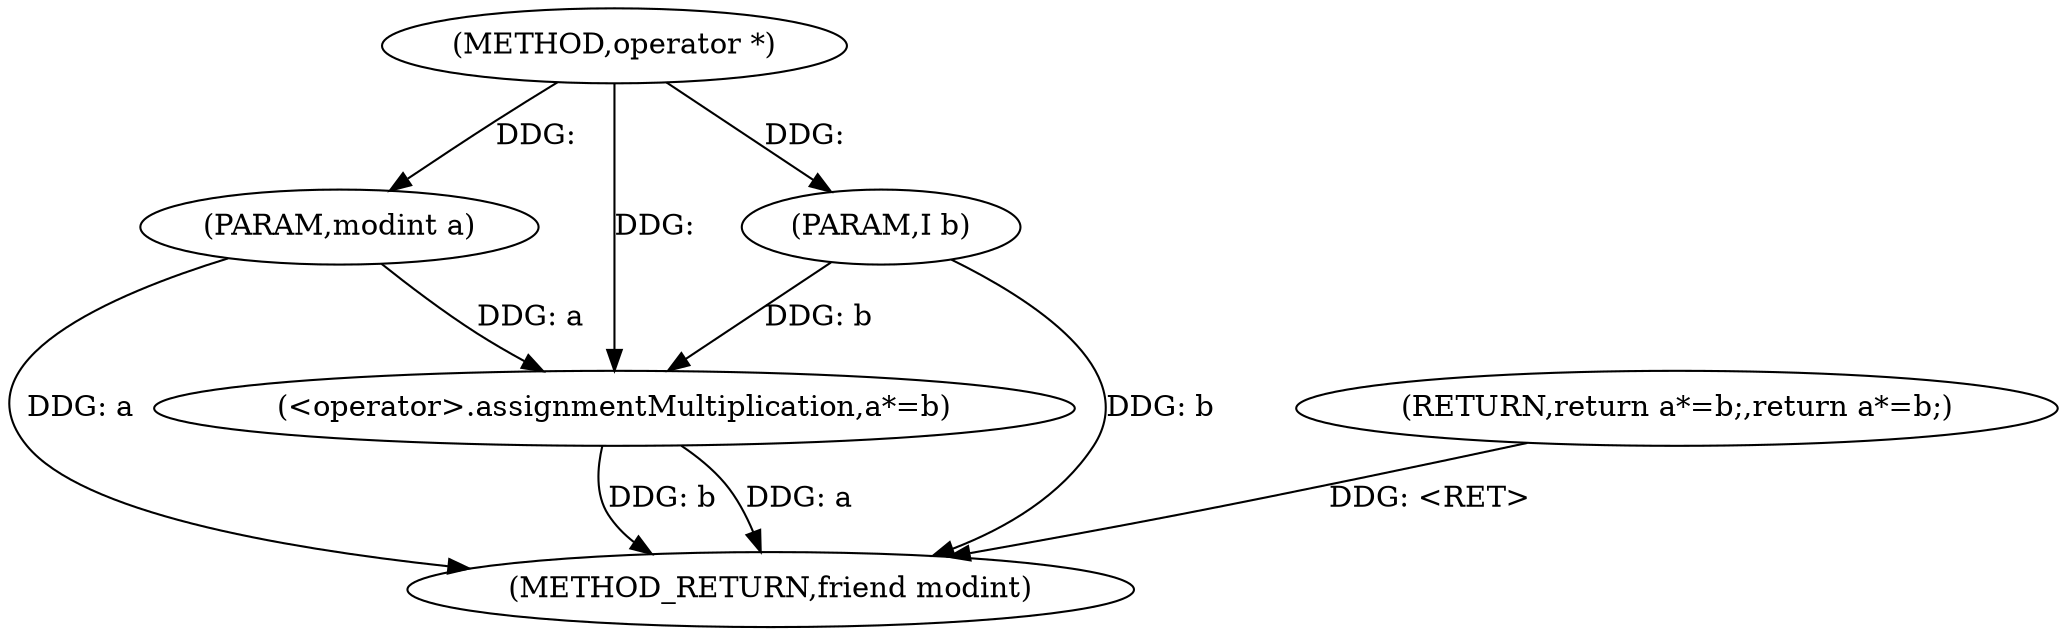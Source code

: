 digraph "operator *" {  
"1000424" [label = "(METHOD,operator *)" ]
"1000432" [label = "(METHOD_RETURN,friend modint)" ]
"1000425" [label = "(PARAM,modint a)" ]
"1000426" [label = "(PARAM,I b)" ]
"1000428" [label = "(RETURN,return a*=b;,return a*=b;)" ]
"1000429" [label = "(<operator>.assignmentMultiplication,a*=b)" ]
  "1000428" -> "1000432"  [ label = "DDG: <RET>"] 
  "1000425" -> "1000432"  [ label = "DDG: a"] 
  "1000426" -> "1000432"  [ label = "DDG: b"] 
  "1000429" -> "1000432"  [ label = "DDG: a"] 
  "1000429" -> "1000432"  [ label = "DDG: b"] 
  "1000424" -> "1000425"  [ label = "DDG: "] 
  "1000424" -> "1000426"  [ label = "DDG: "] 
  "1000426" -> "1000429"  [ label = "DDG: b"] 
  "1000424" -> "1000429"  [ label = "DDG: "] 
  "1000425" -> "1000429"  [ label = "DDG: a"] 
}
